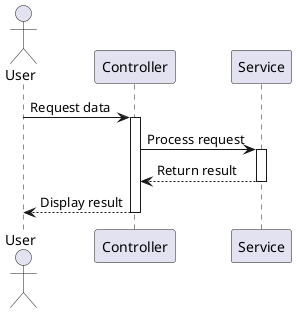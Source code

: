 @startuml
actor User
participant "Controller" as C
participant "Service" as S

User -> C: Request data
activate C
C -> S: Process request
activate S
S --> C: Return result
deactivate S
C --> User: Display result
deactivate C
@enduml
